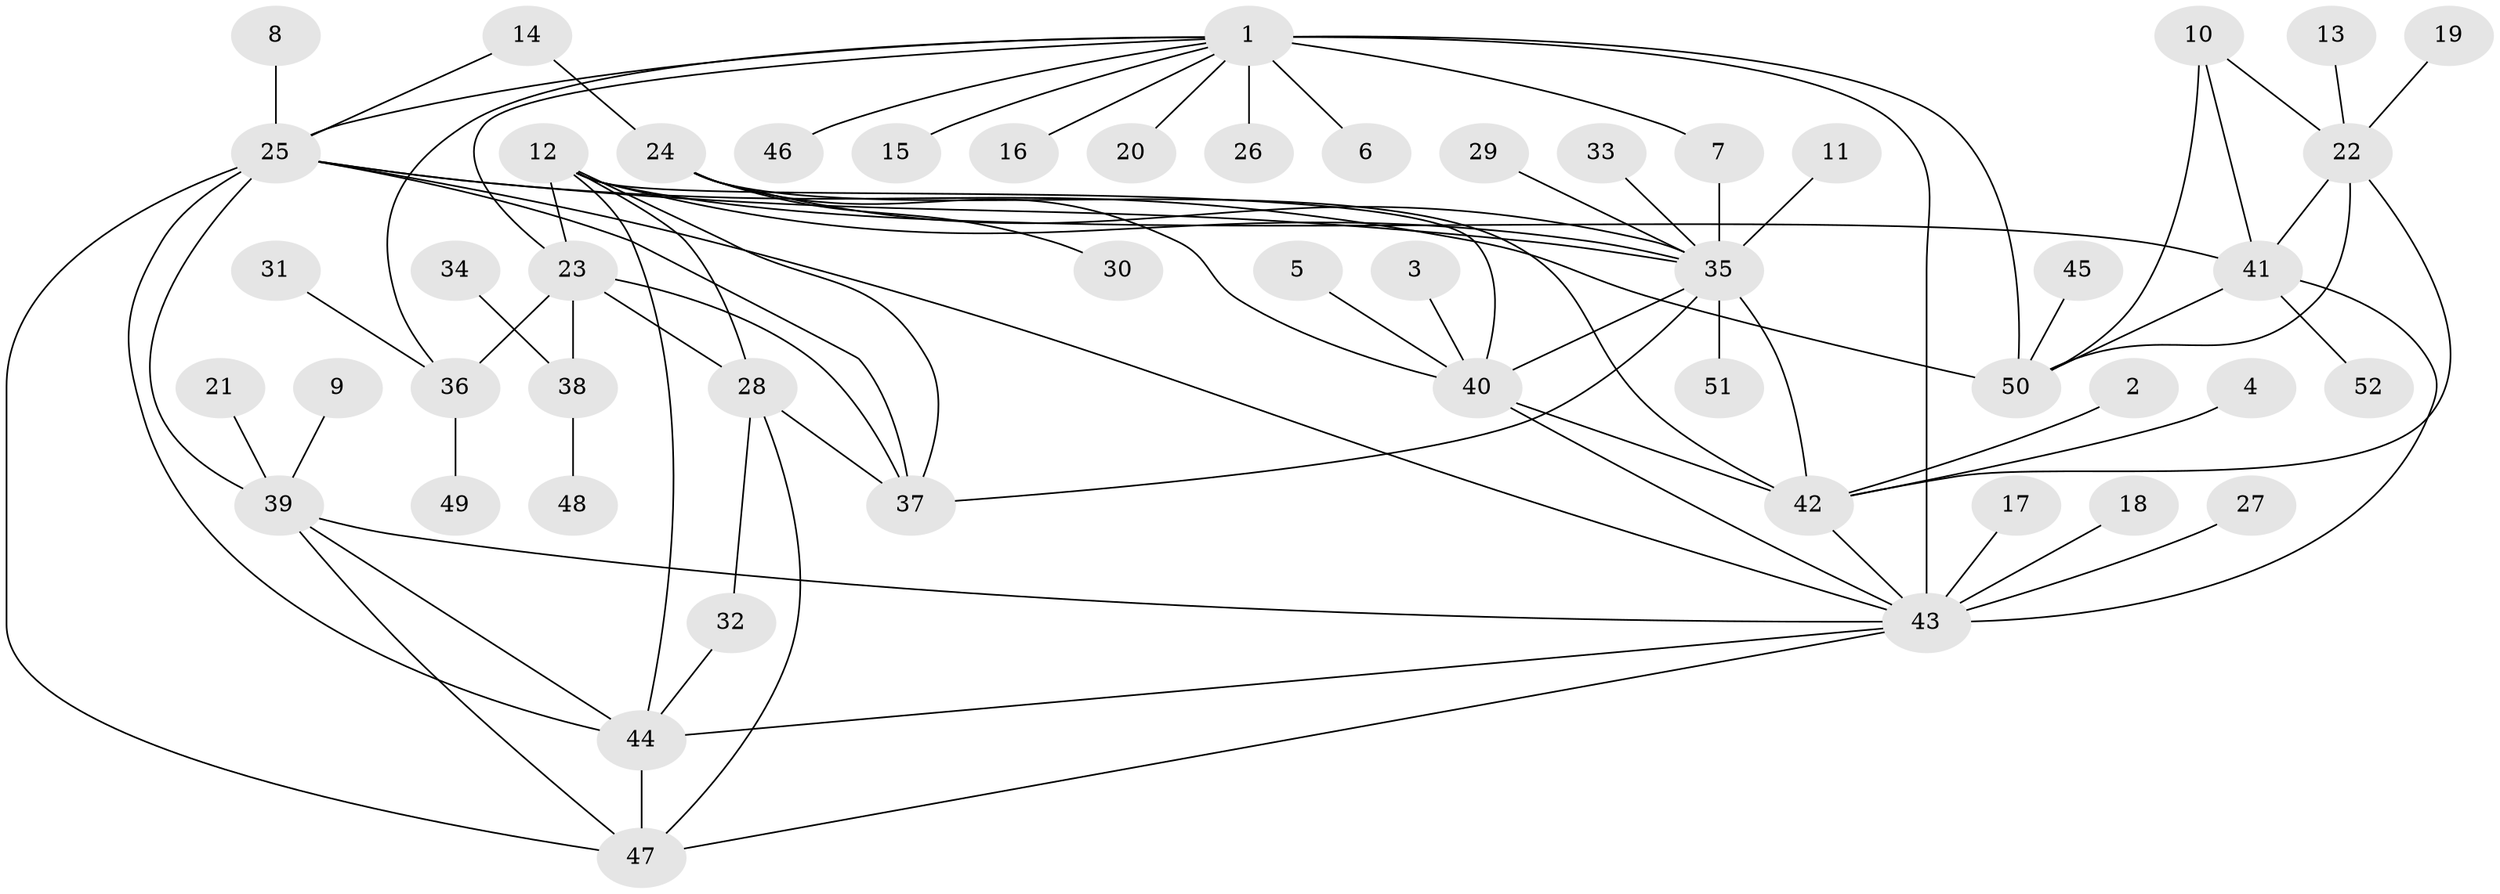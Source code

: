 // original degree distribution, {13: 0.019230769230769232, 10: 0.019230769230769232, 4: 0.038461538461538464, 5: 0.038461538461538464, 8: 0.0673076923076923, 7: 0.04807692307692308, 6: 0.019230769230769232, 9: 0.019230769230769232, 1: 0.5288461538461539, 3: 0.038461538461538464, 2: 0.16346153846153846}
// Generated by graph-tools (version 1.1) at 2025/50/03/09/25 03:50:42]
// undirected, 52 vertices, 83 edges
graph export_dot {
graph [start="1"]
  node [color=gray90,style=filled];
  1;
  2;
  3;
  4;
  5;
  6;
  7;
  8;
  9;
  10;
  11;
  12;
  13;
  14;
  15;
  16;
  17;
  18;
  19;
  20;
  21;
  22;
  23;
  24;
  25;
  26;
  27;
  28;
  29;
  30;
  31;
  32;
  33;
  34;
  35;
  36;
  37;
  38;
  39;
  40;
  41;
  42;
  43;
  44;
  45;
  46;
  47;
  48;
  49;
  50;
  51;
  52;
  1 -- 6 [weight=1.0];
  1 -- 7 [weight=1.0];
  1 -- 15 [weight=1.0];
  1 -- 16 [weight=1.0];
  1 -- 20 [weight=1.0];
  1 -- 23 [weight=1.0];
  1 -- 25 [weight=1.0];
  1 -- 26 [weight=1.0];
  1 -- 36 [weight=1.0];
  1 -- 43 [weight=4.0];
  1 -- 46 [weight=1.0];
  1 -- 50 [weight=1.0];
  2 -- 42 [weight=1.0];
  3 -- 40 [weight=1.0];
  4 -- 42 [weight=1.0];
  5 -- 40 [weight=1.0];
  7 -- 35 [weight=1.0];
  8 -- 25 [weight=1.0];
  9 -- 39 [weight=1.0];
  10 -- 22 [weight=1.0];
  10 -- 41 [weight=1.0];
  10 -- 50 [weight=2.0];
  11 -- 35 [weight=1.0];
  12 -- 23 [weight=1.0];
  12 -- 28 [weight=2.0];
  12 -- 35 [weight=1.0];
  12 -- 37 [weight=1.0];
  12 -- 40 [weight=1.0];
  12 -- 41 [weight=1.0];
  12 -- 44 [weight=1.0];
  13 -- 22 [weight=1.0];
  14 -- 24 [weight=1.0];
  14 -- 25 [weight=1.0];
  17 -- 43 [weight=1.0];
  18 -- 43 [weight=1.0];
  19 -- 22 [weight=1.0];
  21 -- 39 [weight=1.0];
  22 -- 41 [weight=1.0];
  22 -- 42 [weight=1.0];
  22 -- 50 [weight=2.0];
  23 -- 28 [weight=2.0];
  23 -- 36 [weight=1.0];
  23 -- 37 [weight=1.0];
  23 -- 38 [weight=1.0];
  24 -- 30 [weight=1.0];
  24 -- 35 [weight=1.0];
  24 -- 40 [weight=1.0];
  24 -- 42 [weight=2.0];
  25 -- 35 [weight=1.0];
  25 -- 37 [weight=1.0];
  25 -- 39 [weight=2.0];
  25 -- 43 [weight=1.0];
  25 -- 44 [weight=1.0];
  25 -- 47 [weight=1.0];
  25 -- 50 [weight=1.0];
  27 -- 43 [weight=1.0];
  28 -- 32 [weight=1.0];
  28 -- 37 [weight=2.0];
  28 -- 47 [weight=1.0];
  29 -- 35 [weight=1.0];
  31 -- 36 [weight=1.0];
  32 -- 44 [weight=1.0];
  33 -- 35 [weight=1.0];
  34 -- 38 [weight=1.0];
  35 -- 37 [weight=1.0];
  35 -- 40 [weight=1.0];
  35 -- 42 [weight=2.0];
  35 -- 51 [weight=1.0];
  36 -- 49 [weight=1.0];
  38 -- 48 [weight=1.0];
  39 -- 43 [weight=2.0];
  39 -- 44 [weight=1.0];
  39 -- 47 [weight=1.0];
  40 -- 42 [weight=2.0];
  40 -- 43 [weight=1.0];
  41 -- 43 [weight=1.0];
  41 -- 50 [weight=2.0];
  41 -- 52 [weight=1.0];
  42 -- 43 [weight=1.0];
  43 -- 44 [weight=1.0];
  43 -- 47 [weight=1.0];
  44 -- 47 [weight=1.0];
  45 -- 50 [weight=1.0];
}
